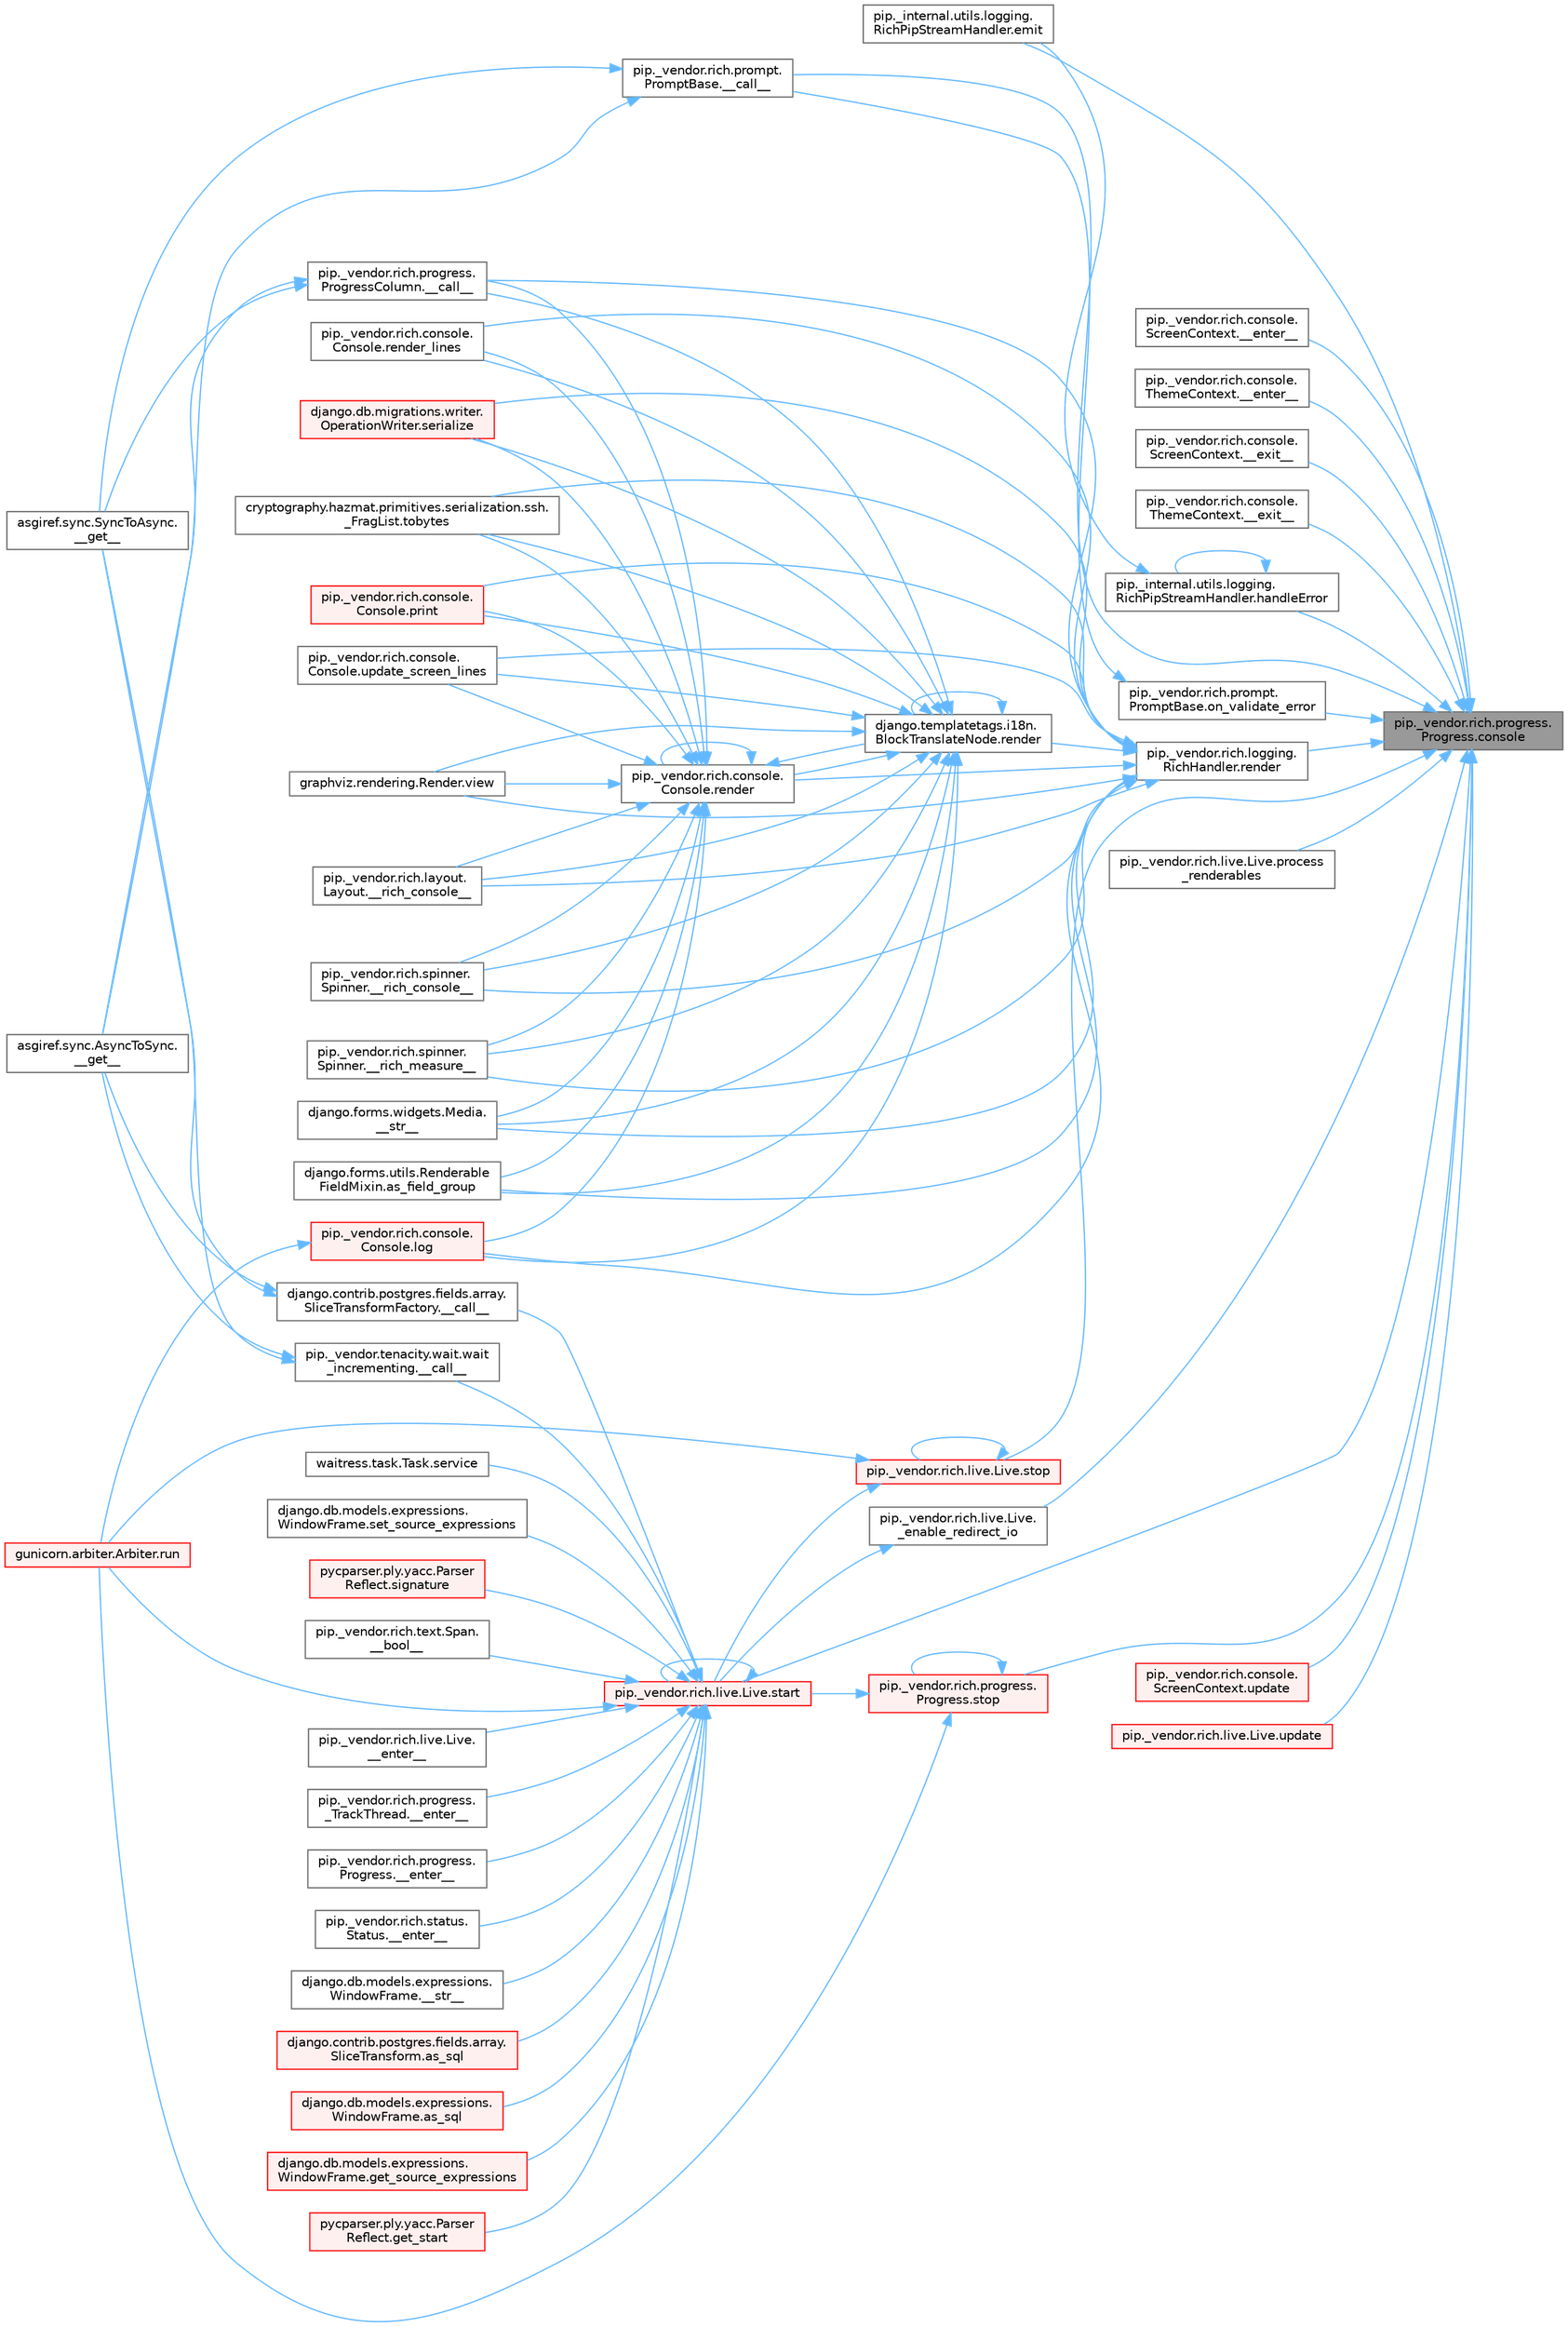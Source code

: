 digraph "pip._vendor.rich.progress.Progress.console"
{
 // LATEX_PDF_SIZE
  bgcolor="transparent";
  edge [fontname=Helvetica,fontsize=10,labelfontname=Helvetica,labelfontsize=10];
  node [fontname=Helvetica,fontsize=10,shape=box,height=0.2,width=0.4];
  rankdir="RL";
  Node1 [id="Node000001",label="pip._vendor.rich.progress.\lProgress.console",height=0.2,width=0.4,color="gray40", fillcolor="grey60", style="filled", fontcolor="black",tooltip=" "];
  Node1 -> Node2 [id="edge1_Node000001_Node000002",dir="back",color="steelblue1",style="solid",tooltip=" "];
  Node2 [id="Node000002",label="pip._vendor.rich.prompt.\lPromptBase.__call__",height=0.2,width=0.4,color="grey40", fillcolor="white", style="filled",URL="$classpip_1_1__vendor_1_1rich_1_1prompt_1_1_prompt_base.html#ab74f16338003fbd557e0e2fa1b21d50d",tooltip=" "];
  Node2 -> Node3 [id="edge2_Node000002_Node000003",dir="back",color="steelblue1",style="solid",tooltip=" "];
  Node3 [id="Node000003",label="asgiref.sync.AsyncToSync.\l__get__",height=0.2,width=0.4,color="grey40", fillcolor="white", style="filled",URL="$classasgiref_1_1sync_1_1_async_to_sync.html#a23e9ef7a73da98dad9e3f4e65846969b",tooltip=" "];
  Node2 -> Node4 [id="edge3_Node000002_Node000004",dir="back",color="steelblue1",style="solid",tooltip=" "];
  Node4 [id="Node000004",label="asgiref.sync.SyncToAsync.\l__get__",height=0.2,width=0.4,color="grey40", fillcolor="white", style="filled",URL="$classasgiref_1_1sync_1_1_sync_to_async.html#aebdfbe3f01079a529fd2f39810597381",tooltip=" "];
  Node1 -> Node5 [id="edge4_Node000001_Node000005",dir="back",color="steelblue1",style="solid",tooltip=" "];
  Node5 [id="Node000005",label="pip._vendor.rich.console.\lScreenContext.__enter__",height=0.2,width=0.4,color="grey40", fillcolor="white", style="filled",URL="$classpip_1_1__vendor_1_1rich_1_1console_1_1_screen_context.html#a9919cdc7845ebe9728b00a6a2ce056bf",tooltip=" "];
  Node1 -> Node6 [id="edge5_Node000001_Node000006",dir="back",color="steelblue1",style="solid",tooltip=" "];
  Node6 [id="Node000006",label="pip._vendor.rich.console.\lThemeContext.__enter__",height=0.2,width=0.4,color="grey40", fillcolor="white", style="filled",URL="$classpip_1_1__vendor_1_1rich_1_1console_1_1_theme_context.html#a8ca4f2a49b12819c624d23f5ccdf746a",tooltip=" "];
  Node1 -> Node7 [id="edge6_Node000001_Node000007",dir="back",color="steelblue1",style="solid",tooltip=" "];
  Node7 [id="Node000007",label="pip._vendor.rich.console.\lScreenContext.__exit__",height=0.2,width=0.4,color="grey40", fillcolor="white", style="filled",URL="$classpip_1_1__vendor_1_1rich_1_1console_1_1_screen_context.html#af23bc1bbacea24559c9558d4f89a06e5",tooltip=" "];
  Node1 -> Node8 [id="edge7_Node000001_Node000008",dir="back",color="steelblue1",style="solid",tooltip=" "];
  Node8 [id="Node000008",label="pip._vendor.rich.console.\lThemeContext.__exit__",height=0.2,width=0.4,color="grey40", fillcolor="white", style="filled",URL="$classpip_1_1__vendor_1_1rich_1_1console_1_1_theme_context.html#a92a505f0bb8ec1aaf26636fc7ded7566",tooltip=" "];
  Node1 -> Node9 [id="edge8_Node000001_Node000009",dir="back",color="steelblue1",style="solid",tooltip=" "];
  Node9 [id="Node000009",label="pip._vendor.rich.live.Live.\l_enable_redirect_io",height=0.2,width=0.4,color="grey40", fillcolor="white", style="filled",URL="$classpip_1_1__vendor_1_1rich_1_1live_1_1_live.html#a2334e4a1ec212587b32673e625f01e98",tooltip=" "];
  Node9 -> Node10 [id="edge9_Node000009_Node000010",dir="back",color="steelblue1",style="solid",tooltip=" "];
  Node10 [id="Node000010",label="pip._vendor.rich.live.Live.start",height=0.2,width=0.4,color="red", fillcolor="#FFF0F0", style="filled",URL="$classpip_1_1__vendor_1_1rich_1_1live_1_1_live.html#a7216ec35a1494a83ed749407ef4e0c40",tooltip=" "];
  Node10 -> Node11 [id="edge10_Node000010_Node000011",dir="back",color="steelblue1",style="solid",tooltip=" "];
  Node11 [id="Node000011",label="pip._vendor.rich.text.Span.\l__bool__",height=0.2,width=0.4,color="grey40", fillcolor="white", style="filled",URL="$classpip_1_1__vendor_1_1rich_1_1text_1_1_span.html#a46697beb32db6e5087af9c77058189fa",tooltip=" "];
  Node10 -> Node12 [id="edge11_Node000010_Node000012",dir="back",color="steelblue1",style="solid",tooltip=" "];
  Node12 [id="Node000012",label="django.contrib.postgres.fields.array.\lSliceTransformFactory.__call__",height=0.2,width=0.4,color="grey40", fillcolor="white", style="filled",URL="$classdjango_1_1contrib_1_1postgres_1_1fields_1_1array_1_1_slice_transform_factory.html#a60af1a96b18ed40dfdbacea43f36a5ab",tooltip=" "];
  Node12 -> Node3 [id="edge12_Node000012_Node000003",dir="back",color="steelblue1",style="solid",tooltip=" "];
  Node12 -> Node4 [id="edge13_Node000012_Node000004",dir="back",color="steelblue1",style="solid",tooltip=" "];
  Node10 -> Node13 [id="edge14_Node000010_Node000013",dir="back",color="steelblue1",style="solid",tooltip=" "];
  Node13 [id="Node000013",label="pip._vendor.tenacity.wait.wait\l_incrementing.__call__",height=0.2,width=0.4,color="grey40", fillcolor="white", style="filled",URL="$classpip_1_1__vendor_1_1tenacity_1_1wait_1_1wait__incrementing.html#af47b0264325b86a85aa5cfd3b59a28cf",tooltip=" "];
  Node13 -> Node3 [id="edge15_Node000013_Node000003",dir="back",color="steelblue1",style="solid",tooltip=" "];
  Node13 -> Node4 [id="edge16_Node000013_Node000004",dir="back",color="steelblue1",style="solid",tooltip=" "];
  Node10 -> Node14 [id="edge17_Node000010_Node000014",dir="back",color="steelblue1",style="solid",tooltip=" "];
  Node14 [id="Node000014",label="pip._vendor.rich.live.Live.\l__enter__",height=0.2,width=0.4,color="grey40", fillcolor="white", style="filled",URL="$classpip_1_1__vendor_1_1rich_1_1live_1_1_live.html#aa3062fdcd3fb592a064dec1b64674ac5",tooltip=" "];
  Node10 -> Node15 [id="edge18_Node000010_Node000015",dir="back",color="steelblue1",style="solid",tooltip=" "];
  Node15 [id="Node000015",label="pip._vendor.rich.progress.\l_TrackThread.__enter__",height=0.2,width=0.4,color="grey40", fillcolor="white", style="filled",URL="$classpip_1_1__vendor_1_1rich_1_1progress_1_1___track_thread.html#a0b48116fd15e50c04c313a76be81e95d",tooltip=" "];
  Node10 -> Node16 [id="edge19_Node000010_Node000016",dir="back",color="steelblue1",style="solid",tooltip=" "];
  Node16 [id="Node000016",label="pip._vendor.rich.progress.\lProgress.__enter__",height=0.2,width=0.4,color="grey40", fillcolor="white", style="filled",URL="$classpip_1_1__vendor_1_1rich_1_1progress_1_1_progress.html#a4979cbd1c8ed672eeb7a49066392a186",tooltip=" "];
  Node10 -> Node17 [id="edge20_Node000010_Node000017",dir="back",color="steelblue1",style="solid",tooltip=" "];
  Node17 [id="Node000017",label="pip._vendor.rich.status.\lStatus.__enter__",height=0.2,width=0.4,color="grey40", fillcolor="white", style="filled",URL="$classpip_1_1__vendor_1_1rich_1_1status_1_1_status.html#a9c62ad173990d834893f5e97064f9ad7",tooltip=" "];
  Node10 -> Node18 [id="edge21_Node000010_Node000018",dir="back",color="steelblue1",style="solid",tooltip=" "];
  Node18 [id="Node000018",label="django.db.models.expressions.\lWindowFrame.__str__",height=0.2,width=0.4,color="grey40", fillcolor="white", style="filled",URL="$classdjango_1_1db_1_1models_1_1expressions_1_1_window_frame.html#a3e16a0d1fe7c8c0f0079d7ba8aefae7e",tooltip=" "];
  Node10 -> Node19 [id="edge22_Node000010_Node000019",dir="back",color="steelblue1",style="solid",tooltip=" "];
  Node19 [id="Node000019",label="django.contrib.postgres.fields.array.\lSliceTransform.as_sql",height=0.2,width=0.4,color="red", fillcolor="#FFF0F0", style="filled",URL="$classdjango_1_1contrib_1_1postgres_1_1fields_1_1array_1_1_slice_transform.html#adc5e91e1d2ce6e9bbee3be2837596d21",tooltip=" "];
  Node10 -> Node48 [id="edge23_Node000010_Node000048",dir="back",color="steelblue1",style="solid",tooltip=" "];
  Node48 [id="Node000048",label="django.db.models.expressions.\lWindowFrame.as_sql",height=0.2,width=0.4,color="red", fillcolor="#FFF0F0", style="filled",URL="$classdjango_1_1db_1_1models_1_1expressions_1_1_window_frame.html#ade5c159a9bd4309d1d9232af3fd54807",tooltip=" "];
  Node10 -> Node49 [id="edge24_Node000010_Node000049",dir="back",color="steelblue1",style="solid",tooltip=" "];
  Node49 [id="Node000049",label="django.db.models.expressions.\lWindowFrame.get_source_expressions",height=0.2,width=0.4,color="red", fillcolor="#FFF0F0", style="filled",URL="$classdjango_1_1db_1_1models_1_1expressions_1_1_window_frame.html#a4b54c4c9b4c4a68308953d25703a2544",tooltip=" "];
  Node10 -> Node1396 [id="edge25_Node000010_Node001396",dir="back",color="steelblue1",style="solid",tooltip=" "];
  Node1396 [id="Node001396",label="pycparser.ply.yacc.Parser\lReflect.get_start",height=0.2,width=0.4,color="red", fillcolor="#FFF0F0", style="filled",URL="$classpycparser_1_1ply_1_1yacc_1_1_parser_reflect.html#a47da581cfe4c452d4f2236ae2e32f8a7",tooltip=" "];
  Node10 -> Node1382 [id="edge26_Node000010_Node001382",dir="back",color="steelblue1",style="solid",tooltip=" "];
  Node1382 [id="Node001382",label="gunicorn.arbiter.Arbiter.run",height=0.2,width=0.4,color="red", fillcolor="#FFF0F0", style="filled",URL="$classgunicorn_1_1arbiter_1_1_arbiter.html#a690c034511f5f267e7da7478590701a9",tooltip=" "];
  Node10 -> Node476 [id="edge27_Node000010_Node000476",dir="back",color="steelblue1",style="solid",tooltip=" "];
  Node476 [id="Node000476",label="waitress.task.Task.service",height=0.2,width=0.4,color="grey40", fillcolor="white", style="filled",URL="$classwaitress_1_1task_1_1_task.html#acd61643ab6cfae697f619c48f46e40b6",tooltip=" "];
  Node10 -> Node1399 [id="edge28_Node000010_Node001399",dir="back",color="steelblue1",style="solid",tooltip=" "];
  Node1399 [id="Node001399",label="django.db.models.expressions.\lWindowFrame.set_source_expressions",height=0.2,width=0.4,color="grey40", fillcolor="white", style="filled",URL="$classdjango_1_1db_1_1models_1_1expressions_1_1_window_frame.html#a1fe665f627f1ec2396a68494d20be905",tooltip=" "];
  Node10 -> Node1400 [id="edge29_Node000010_Node001400",dir="back",color="steelblue1",style="solid",tooltip=" "];
  Node1400 [id="Node001400",label="pycparser.ply.yacc.Parser\lReflect.signature",height=0.2,width=0.4,color="red", fillcolor="#FFF0F0", style="filled",URL="$classpycparser_1_1ply_1_1yacc_1_1_parser_reflect.html#a525f61d23491eeae554ac65afedd0a5b",tooltip=" "];
  Node10 -> Node10 [id="edge30_Node000010_Node000010",dir="back",color="steelblue1",style="solid",tooltip=" "];
  Node1 -> Node1002 [id="edge31_Node000001_Node001002",dir="back",color="steelblue1",style="solid",tooltip=" "];
  Node1002 [id="Node001002",label="pip._internal.utils.logging.\lRichPipStreamHandler.emit",height=0.2,width=0.4,color="grey40", fillcolor="white", style="filled",URL="$classpip_1_1__internal_1_1utils_1_1logging_1_1_rich_pip_stream_handler.html#ad9f05ef5ca9f8e35a17f0786341ede5e",tooltip=" "];
  Node1 -> Node3184 [id="edge32_Node000001_Node003184",dir="back",color="steelblue1",style="solid",tooltip=" "];
  Node3184 [id="Node003184",label="pip._internal.utils.logging.\lRichPipStreamHandler.handleError",height=0.2,width=0.4,color="grey40", fillcolor="white", style="filled",URL="$classpip_1_1__internal_1_1utils_1_1logging_1_1_rich_pip_stream_handler.html#ab40f5bae382aeef3ebb751ffd05da36e",tooltip=" "];
  Node3184 -> Node1002 [id="edge33_Node003184_Node001002",dir="back",color="steelblue1",style="solid",tooltip=" "];
  Node3184 -> Node3184 [id="edge34_Node003184_Node003184",dir="back",color="steelblue1",style="solid",tooltip=" "];
  Node1 -> Node3185 [id="edge35_Node000001_Node003185",dir="back",color="steelblue1",style="solid",tooltip=" "];
  Node3185 [id="Node003185",label="pip._vendor.rich.prompt.\lPromptBase.on_validate_error",height=0.2,width=0.4,color="grey40", fillcolor="white", style="filled",URL="$classpip_1_1__vendor_1_1rich_1_1prompt_1_1_prompt_base.html#ab3edb83ceb2d3f3d556db8c563867b3e",tooltip=" "];
  Node3185 -> Node2 [id="edge36_Node003185_Node000002",dir="back",color="steelblue1",style="solid",tooltip=" "];
  Node1 -> Node3186 [id="edge37_Node000001_Node003186",dir="back",color="steelblue1",style="solid",tooltip=" "];
  Node3186 [id="Node003186",label="pip._vendor.rich.live.Live.process\l_renderables",height=0.2,width=0.4,color="grey40", fillcolor="white", style="filled",URL="$classpip_1_1__vendor_1_1rich_1_1live_1_1_live.html#a63679b88a4fb9d2db4238584b3a2f485",tooltip=" "];
  Node1 -> Node3187 [id="edge38_Node000001_Node003187",dir="back",color="steelblue1",style="solid",tooltip=" "];
  Node3187 [id="Node003187",label="pip._vendor.rich.logging.\lRichHandler.render",height=0.2,width=0.4,color="grey40", fillcolor="white", style="filled",URL="$classpip_1_1__vendor_1_1rich_1_1logging_1_1_rich_handler.html#a0acda8d7c409e1313b955ec51557d456",tooltip=" "];
  Node3187 -> Node404 [id="edge39_Node003187_Node000404",dir="back",color="steelblue1",style="solid",tooltip=" "];
  Node404 [id="Node000404",label="pip._vendor.rich.progress.\lProgressColumn.__call__",height=0.2,width=0.4,color="grey40", fillcolor="white", style="filled",URL="$classpip_1_1__vendor_1_1rich_1_1progress_1_1_progress_column.html#ae0c399be74222f949edb0fa5324cf6ea",tooltip=" "];
  Node404 -> Node3 [id="edge40_Node000404_Node000003",dir="back",color="steelblue1",style="solid",tooltip=" "];
  Node404 -> Node4 [id="edge41_Node000404_Node000004",dir="back",color="steelblue1",style="solid",tooltip=" "];
  Node3187 -> Node405 [id="edge42_Node003187_Node000405",dir="back",color="steelblue1",style="solid",tooltip=" "];
  Node405 [id="Node000405",label="pip._vendor.rich.layout.\lLayout.__rich_console__",height=0.2,width=0.4,color="grey40", fillcolor="white", style="filled",URL="$classpip_1_1__vendor_1_1rich_1_1layout_1_1_layout.html#ac39cb3d17d2b0324ee1b0dada41a3ebd",tooltip=" "];
  Node3187 -> Node406 [id="edge43_Node003187_Node000406",dir="back",color="steelblue1",style="solid",tooltip=" "];
  Node406 [id="Node000406",label="pip._vendor.rich.spinner.\lSpinner.__rich_console__",height=0.2,width=0.4,color="grey40", fillcolor="white", style="filled",URL="$classpip_1_1__vendor_1_1rich_1_1spinner_1_1_spinner.html#a6883d8dced19ac48d4dfc74f776357fd",tooltip=" "];
  Node3187 -> Node407 [id="edge44_Node003187_Node000407",dir="back",color="steelblue1",style="solid",tooltip=" "];
  Node407 [id="Node000407",label="pip._vendor.rich.spinner.\lSpinner.__rich_measure__",height=0.2,width=0.4,color="grey40", fillcolor="white", style="filled",URL="$classpip_1_1__vendor_1_1rich_1_1spinner_1_1_spinner.html#a89745682c823c44a31bae8e8d07869f5",tooltip=" "];
  Node3187 -> Node408 [id="edge45_Node003187_Node000408",dir="back",color="steelblue1",style="solid",tooltip=" "];
  Node408 [id="Node000408",label="django.forms.widgets.Media.\l__str__",height=0.2,width=0.4,color="grey40", fillcolor="white", style="filled",URL="$classdjango_1_1forms_1_1widgets_1_1_media.html#ae1651710548a7d9f14f036d035012d21",tooltip=" "];
  Node3187 -> Node409 [id="edge46_Node003187_Node000409",dir="back",color="steelblue1",style="solid",tooltip=" "];
  Node409 [id="Node000409",label="django.forms.utils.Renderable\lFieldMixin.as_field_group",height=0.2,width=0.4,color="grey40", fillcolor="white", style="filled",URL="$classdjango_1_1forms_1_1utils_1_1_renderable_field_mixin.html#a1e9a1b4f790ea694431554267fd5d74c",tooltip=" "];
  Node3187 -> Node410 [id="edge47_Node003187_Node000410",dir="back",color="steelblue1",style="solid",tooltip=" "];
  Node410 [id="Node000410",label="pip._vendor.rich.console.\lConsole.log",height=0.2,width=0.4,color="red", fillcolor="#FFF0F0", style="filled",URL="$classpip_1_1__vendor_1_1rich_1_1console_1_1_console.html#af9c77e39f9413fc2b134c60cfa23b0f1",tooltip=" "];
  Node410 -> Node1382 [id="edge48_Node000410_Node001382",dir="back",color="steelblue1",style="solid",tooltip=" "];
  Node3187 -> Node566 [id="edge49_Node003187_Node000566",dir="back",color="steelblue1",style="solid",tooltip=" "];
  Node566 [id="Node000566",label="pip._vendor.rich.console.\lConsole.print",height=0.2,width=0.4,color="red", fillcolor="#FFF0F0", style="filled",URL="$classpip_1_1__vendor_1_1rich_1_1console_1_1_console.html#af954370cdbb49236b597f2c11064549d",tooltip=" "];
  Node3187 -> Node955 [id="edge50_Node003187_Node000955",dir="back",color="steelblue1",style="solid",tooltip=" "];
  Node955 [id="Node000955",label="django.templatetags.i18n.\lBlockTranslateNode.render",height=0.2,width=0.4,color="grey40", fillcolor="white", style="filled",URL="$classdjango_1_1templatetags_1_1i18n_1_1_block_translate_node.html#aaf05bebfd02c1c4b676387ada0357832",tooltip=" "];
  Node955 -> Node404 [id="edge51_Node000955_Node000404",dir="back",color="steelblue1",style="solid",tooltip=" "];
  Node955 -> Node405 [id="edge52_Node000955_Node000405",dir="back",color="steelblue1",style="solid",tooltip=" "];
  Node955 -> Node406 [id="edge53_Node000955_Node000406",dir="back",color="steelblue1",style="solid",tooltip=" "];
  Node955 -> Node407 [id="edge54_Node000955_Node000407",dir="back",color="steelblue1",style="solid",tooltip=" "];
  Node955 -> Node408 [id="edge55_Node000955_Node000408",dir="back",color="steelblue1",style="solid",tooltip=" "];
  Node955 -> Node409 [id="edge56_Node000955_Node000409",dir="back",color="steelblue1",style="solid",tooltip=" "];
  Node955 -> Node410 [id="edge57_Node000955_Node000410",dir="back",color="steelblue1",style="solid",tooltip=" "];
  Node955 -> Node566 [id="edge58_Node000955_Node000566",dir="back",color="steelblue1",style="solid",tooltip=" "];
  Node955 -> Node955 [id="edge59_Node000955_Node000955",dir="back",color="steelblue1",style="solid",tooltip=" "];
  Node955 -> Node956 [id="edge60_Node000955_Node000956",dir="back",color="steelblue1",style="solid",tooltip=" "];
  Node956 [id="Node000956",label="pip._vendor.rich.console.\lConsole.render",height=0.2,width=0.4,color="grey40", fillcolor="white", style="filled",URL="$classpip_1_1__vendor_1_1rich_1_1console_1_1_console.html#a9551b8254c573105adde80622393a938",tooltip=" "];
  Node956 -> Node404 [id="edge61_Node000956_Node000404",dir="back",color="steelblue1",style="solid",tooltip=" "];
  Node956 -> Node405 [id="edge62_Node000956_Node000405",dir="back",color="steelblue1",style="solid",tooltip=" "];
  Node956 -> Node406 [id="edge63_Node000956_Node000406",dir="back",color="steelblue1",style="solid",tooltip=" "];
  Node956 -> Node407 [id="edge64_Node000956_Node000407",dir="back",color="steelblue1",style="solid",tooltip=" "];
  Node956 -> Node408 [id="edge65_Node000956_Node000408",dir="back",color="steelblue1",style="solid",tooltip=" "];
  Node956 -> Node409 [id="edge66_Node000956_Node000409",dir="back",color="steelblue1",style="solid",tooltip=" "];
  Node956 -> Node410 [id="edge67_Node000956_Node000410",dir="back",color="steelblue1",style="solid",tooltip=" "];
  Node956 -> Node566 [id="edge68_Node000956_Node000566",dir="back",color="steelblue1",style="solid",tooltip=" "];
  Node956 -> Node955 [id="edge69_Node000956_Node000955",dir="back",color="steelblue1",style="solid",tooltip=" "];
  Node956 -> Node956 [id="edge70_Node000956_Node000956",dir="back",color="steelblue1",style="solid",tooltip=" "];
  Node956 -> Node957 [id="edge71_Node000956_Node000957",dir="back",color="steelblue1",style="solid",tooltip=" "];
  Node957 [id="Node000957",label="pip._vendor.rich.console.\lConsole.render_lines",height=0.2,width=0.4,color="grey40", fillcolor="white", style="filled",URL="$classpip_1_1__vendor_1_1rich_1_1console_1_1_console.html#a5818808a49db20c5bee6986425f96f14",tooltip=" "];
  Node956 -> Node958 [id="edge72_Node000956_Node000958",dir="back",color="steelblue1",style="solid",tooltip=" "];
  Node958 [id="Node000958",label="django.db.migrations.writer.\lOperationWriter.serialize",height=0.2,width=0.4,color="red", fillcolor="#FFF0F0", style="filled",URL="$classdjango_1_1db_1_1migrations_1_1writer_1_1_operation_writer.html#a866e8d13e1c54a35d74e9a6b0383b2f8",tooltip=" "];
  Node956 -> Node1173 [id="edge73_Node000956_Node001173",dir="back",color="steelblue1",style="solid",tooltip=" "];
  Node1173 [id="Node001173",label="cryptography.hazmat.primitives.serialization.ssh.\l_FragList.tobytes",height=0.2,width=0.4,color="grey40", fillcolor="white", style="filled",URL="$classcryptography_1_1hazmat_1_1primitives_1_1serialization_1_1ssh_1_1___frag_list.html#a195dd4e7c741624829a13af53fa3de38",tooltip=" "];
  Node956 -> Node1174 [id="edge74_Node000956_Node001174",dir="back",color="steelblue1",style="solid",tooltip=" "];
  Node1174 [id="Node001174",label="pip._vendor.rich.console.\lConsole.update_screen_lines",height=0.2,width=0.4,color="grey40", fillcolor="white", style="filled",URL="$classpip_1_1__vendor_1_1rich_1_1console_1_1_console.html#a21cfe5af86ec7533f23d45fe2969817e",tooltip=" "];
  Node956 -> Node1175 [id="edge75_Node000956_Node001175",dir="back",color="steelblue1",style="solid",tooltip=" "];
  Node1175 [id="Node001175",label="graphviz.rendering.Render.view",height=0.2,width=0.4,color="grey40", fillcolor="white", style="filled",URL="$classgraphviz_1_1rendering_1_1_render.html#a53169c422996b9a7e92b5580c13914e2",tooltip=" "];
  Node955 -> Node957 [id="edge76_Node000955_Node000957",dir="back",color="steelblue1",style="solid",tooltip=" "];
  Node955 -> Node958 [id="edge77_Node000955_Node000958",dir="back",color="steelblue1",style="solid",tooltip=" "];
  Node955 -> Node1173 [id="edge78_Node000955_Node001173",dir="back",color="steelblue1",style="solid",tooltip=" "];
  Node955 -> Node1174 [id="edge79_Node000955_Node001174",dir="back",color="steelblue1",style="solid",tooltip=" "];
  Node955 -> Node1175 [id="edge80_Node000955_Node001175",dir="back",color="steelblue1",style="solid",tooltip=" "];
  Node3187 -> Node956 [id="edge81_Node003187_Node000956",dir="back",color="steelblue1",style="solid",tooltip=" "];
  Node3187 -> Node957 [id="edge82_Node003187_Node000957",dir="back",color="steelblue1",style="solid",tooltip=" "];
  Node3187 -> Node958 [id="edge83_Node003187_Node000958",dir="back",color="steelblue1",style="solid",tooltip=" "];
  Node3187 -> Node1173 [id="edge84_Node003187_Node001173",dir="back",color="steelblue1",style="solid",tooltip=" "];
  Node3187 -> Node1174 [id="edge85_Node003187_Node001174",dir="back",color="steelblue1",style="solid",tooltip=" "];
  Node3187 -> Node1175 [id="edge86_Node003187_Node001175",dir="back",color="steelblue1",style="solid",tooltip=" "];
  Node1 -> Node10 [id="edge87_Node000001_Node000010",dir="back",color="steelblue1",style="solid",tooltip=" "];
  Node1 -> Node1375 [id="edge88_Node000001_Node001375",dir="back",color="steelblue1",style="solid",tooltip=" "];
  Node1375 [id="Node001375",label="pip._vendor.rich.live.Live.stop",height=0.2,width=0.4,color="red", fillcolor="#FFF0F0", style="filled",URL="$classpip_1_1__vendor_1_1rich_1_1live_1_1_live.html#a8b9a6fd11fa9b17db3cea3143e41fecc",tooltip=" "];
  Node1375 -> Node1382 [id="edge89_Node001375_Node001382",dir="back",color="steelblue1",style="solid",tooltip=" "];
  Node1375 -> Node10 [id="edge90_Node001375_Node000010",dir="back",color="steelblue1",style="solid",tooltip=" "];
  Node1375 -> Node1375 [id="edge91_Node001375_Node001375",dir="back",color="steelblue1",style="solid",tooltip=" "];
  Node1 -> Node3188 [id="edge92_Node000001_Node003188",dir="back",color="steelblue1",style="solid",tooltip=" "];
  Node3188 [id="Node003188",label="pip._vendor.rich.progress.\lProgress.stop",height=0.2,width=0.4,color="red", fillcolor="#FFF0F0", style="filled",URL="$classpip_1_1__vendor_1_1rich_1_1progress_1_1_progress.html#aefe7da637097c7b458471bb31f072047",tooltip=" "];
  Node3188 -> Node1382 [id="edge93_Node003188_Node001382",dir="back",color="steelblue1",style="solid",tooltip=" "];
  Node3188 -> Node10 [id="edge94_Node003188_Node000010",dir="back",color="steelblue1",style="solid",tooltip=" "];
  Node3188 -> Node3188 [id="edge95_Node003188_Node003188",dir="back",color="steelblue1",style="solid",tooltip=" "];
  Node1 -> Node3189 [id="edge96_Node000001_Node003189",dir="back",color="steelblue1",style="solid",tooltip=" "];
  Node3189 [id="Node003189",label="pip._vendor.rich.console.\lScreenContext.update",height=0.2,width=0.4,color="red", fillcolor="#FFF0F0", style="filled",URL="$classpip_1_1__vendor_1_1rich_1_1console_1_1_screen_context.html#adc1347b88a5b0df28fbdd43023fe91ee",tooltip=" "];
  Node1 -> Node1393 [id="edge97_Node000001_Node001393",dir="back",color="steelblue1",style="solid",tooltip=" "];
  Node1393 [id="Node001393",label="pip._vendor.rich.live.Live.update",height=0.2,width=0.4,color="red", fillcolor="#FFF0F0", style="filled",URL="$classpip_1_1__vendor_1_1rich_1_1live_1_1_live.html#af9726cf9966a0250388c2b0138fb80cc",tooltip=" "];
}
